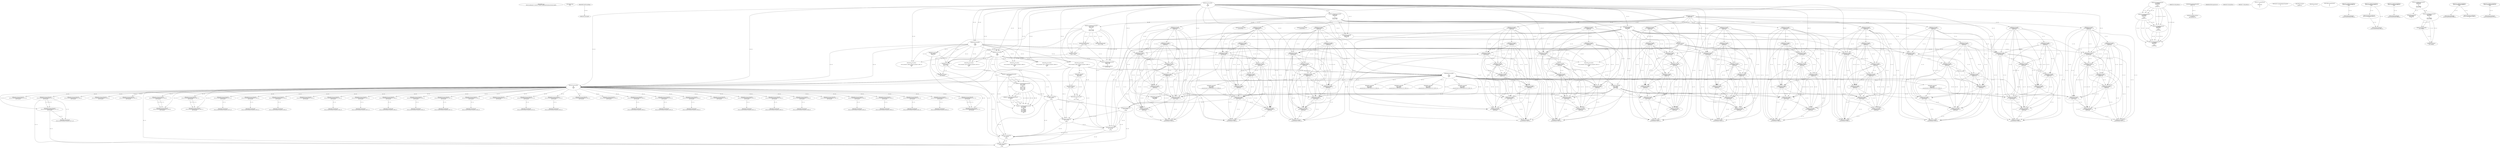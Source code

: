 // Global SCDG with merge call
digraph {
	0 [label="268454688.main
3382102cb88addc2721d5d7877859fe704cf889c9f3506c9fcc955d4224af95a"]
	1 [label="268454699.Sleep
1000"]
	2 [label="268450908.GetProcessHeap
"]
	3 [label="268465424.VirtualAlloc
0
128
12288
4"]
	4 [label="268465190.RegOpenKeyExW
2147483650
268501000
0
131097
2147417172"]
	5 [label="268465223.RegQueryValueExW
2147417376
268500984
0
0
3221762048
2147417188"]
	3 -> 5 [label="(0-->5)"]
	6 [label="268465254.GetLastError
"]
	7 [label="268465263.RegCloseKey
2147417376"]
	5 -> 7 [label="(1-->1)"]
	8 [label="268465489.wsprintfW
3221762048
268500964
0"]
	3 -> 8 [label="(0-->1)"]
	5 -> 8 [label="(5-->1)"]
	9 [label="268466183.VirtualAlloc
0
1024
12288
4"]
	3 -> 9 [label="(3-->3)"]
	3 -> 9 [label="(4-->4)"]
	10 [label="268466202.VirtualAlloc
0
3596
12288
4"]
	3 -> 10 [label="(3-->3)"]
	9 -> 10 [label="(3-->3)"]
	3 -> 10 [label="(4-->4)"]
	9 -> 10 [label="(4-->4)"]
	11 [label="268466212.GetWindowsDirectoryW
3221770240
256"]
	10 -> 11 [label="(0-->1)"]
	12 [label="268466270.GetVolumeInformationW
3221770240
3221770752
256
3221771776
3221771784
3221771780
3221771264
256"]
	10 -> 12 [label="(0-->1)"]
	11 -> 12 [label="(1-->1)"]
	11 -> 12 [label="(2-->3)"]
	11 -> 12 [label="(2-->8)"]
	13 [label="268465190.RegOpenKeyExW
2147483650
268501632
0
131097
2147417172"]
	4 -> 13 [label="(1-->1)"]
	4 -> 13 [label="(4-->4)"]
	4 -> 13 [label="(5-->5)"]
	14 [label="268465223.RegQueryValueExW
3221771788
268501592
0
0
3221771788
2147417188"]
	5 -> 14 [label="(6-->6)"]
	15 [label="268465239.RegCloseKey
3221771788"]
	14 -> 15 [label="(1-->1)"]
	14 -> 15 [label="(5-->1)"]
	16 [label="268466320.lstrlenW
3221771788"]
	14 -> 16 [label="(1-->1)"]
	14 -> 16 [label="(5-->1)"]
	15 -> 16 [label="(1-->1)"]
	17 [label="268466376.wsprintfW
3221766144
268501204
0"]
	9 -> 17 [label="(0-->1)"]
	18 [label="268466397.lstrcatW
3221766144
3221771788"]
	9 -> 18 [label="(0-->1)"]
	17 -> 18 [label="(1-->1)"]
	14 -> 18 [label="(1-->2)"]
	14 -> 18 [label="(5-->2)"]
	15 -> 18 [label="(1-->2)"]
	16 -> 18 [label="(1-->2)"]
	19 [label="268466409.GetModuleHandleW
268501752"]
	20 [label="268466416.GetProcAddress
270536744
RtlComputeCrc32"]
	19 -> 20 [label="(0-->1)"]
	21 [label="268466432.lstrlenW
3221766144"]
	9 -> 21 [label="(0-->1)"]
	17 -> 21 [label="(1-->1)"]
	18 -> 21 [label="(1-->1)"]
	22 [label="268466449.RtlComputeCrc32
"]
	23 [label="268466481.VirtualFree
3221770240
0
32768"]
	10 -> 23 [label="(0-->1)"]
	11 -> 23 [label="(1-->1)"]
	12 -> 23 [label="(1-->1)"]
	24 [label="268464882.lstrlenW
3221762048"]
	3 -> 24 [label="(0-->1)"]
	5 -> 24 [label="(5-->1)"]
	8 -> 24 [label="(1-->1)"]
	25 [label="268464893.lstrlenW
268497860"]
	26 [label="268453932.VirtualAlloc
0
retval_lstrlenW_32892_32_retval_lstrlenW_32885_32
12288
64"]
	3 -> 26 [label="(3-->3)"]
	9 -> 26 [label="(3-->3)"]
	10 -> 26 [label="(3-->3)"]
	27 [label="268453967.lstrcpyW
3221774336
268497976"]
	26 -> 27 [label="(0-->1)"]
	28 [label="268453974.lstrlenW
3221774336"]
	26 -> 28 [label="(0-->1)"]
	27 -> 28 [label="(1-->1)"]
	29 [label="268464425.lstrcatW
retval_lstrlenW_32984_32
268497860"]
	25 -> 29 [label="(1-->2)"]
	30 [label="268464433.lstrcatW
retval_lstrlenW_32984_32
268500944"]
	29 -> 30 [label="(1-->1)"]
	31 [label="268464439.lstrcatW
retval_lstrlenW_32984_32
3221762048"]
	29 -> 31 [label="(1-->1)"]
	30 -> 31 [label="(1-->1)"]
	3 -> 31 [label="(0-->2)"]
	5 -> 31 [label="(5-->2)"]
	8 -> 31 [label="(1-->2)"]
	24 -> 31 [label="(1-->2)"]
	32 [label="268464447.lstrcatW
retval_lstrlenW_32984_32
268500948"]
	29 -> 32 [label="(1-->1)"]
	30 -> 32 [label="(1-->1)"]
	31 -> 32 [label="(1-->1)"]
	33 [label="268464636.VirtualAlloc
0
66
12288
64"]
	3 -> 33 [label="(3-->3)"]
	9 -> 33 [label="(3-->3)"]
	10 -> 33 [label="(3-->3)"]
	26 -> 33 [label="(3-->3)"]
	26 -> 33 [label="(4-->4)"]
	34 [label="268464662.wsprintfW
3221778432
268500952
unconstrained_ret_RtlComputeCrc32_32856_32"]
	33 -> 34 [label="(0-->1)"]
	35 [label="268464692.lstrcatW
retval_lstrlenW_32984_32
268497764"]
	29 -> 35 [label="(1-->1)"]
	30 -> 35 [label="(1-->1)"]
	31 -> 35 [label="(1-->1)"]
	32 -> 35 [label="(1-->1)"]
	36 [label="268464700.lstrcatW
retval_lstrlenW_32984_32
268500944"]
	29 -> 36 [label="(1-->1)"]
	30 -> 36 [label="(1-->1)"]
	31 -> 36 [label="(1-->1)"]
	32 -> 36 [label="(1-->1)"]
	35 -> 36 [label="(1-->1)"]
	30 -> 36 [label="(2-->2)"]
	37 [label="268464706.lstrcatW
retval_lstrlenW_32984_32
3221778432"]
	29 -> 37 [label="(1-->1)"]
	30 -> 37 [label="(1-->1)"]
	31 -> 37 [label="(1-->1)"]
	32 -> 37 [label="(1-->1)"]
	35 -> 37 [label="(1-->1)"]
	36 -> 37 [label="(1-->1)"]
	33 -> 37 [label="(0-->2)"]
	34 -> 37 [label="(1-->2)"]
	38 [label="268464714.lstrcatW
retval_lstrlenW_32984_32
268500948"]
	29 -> 38 [label="(1-->1)"]
	30 -> 38 [label="(1-->1)"]
	31 -> 38 [label="(1-->1)"]
	32 -> 38 [label="(1-->1)"]
	35 -> 38 [label="(1-->1)"]
	36 -> 38 [label="(1-->1)"]
	37 -> 38 [label="(1-->1)"]
	32 -> 38 [label="(2-->2)"]
	39 [label="268464726.VirtualFree
3221778432
0
32768"]
	33 -> 39 [label="(0-->1)"]
	34 -> 39 [label="(1-->1)"]
	37 -> 39 [label="(2-->1)"]
	23 -> 39 [label="(3-->3)"]
	40 [label="268464767.lstrlenW
retval_lstrlenW_32984_32"]
	29 -> 40 [label="(1-->1)"]
	30 -> 40 [label="(1-->1)"]
	31 -> 40 [label="(1-->1)"]
	32 -> 40 [label="(1-->1)"]
	35 -> 40 [label="(1-->1)"]
	36 -> 40 [label="(1-->1)"]
	37 -> 40 [label="(1-->1)"]
	38 -> 40 [label="(1-->1)"]
	41 [label="268453998.CreateMutexW
0
0
3221774336"]
	26 -> 41 [label="(0-->3)"]
	27 -> 41 [label="(1-->3)"]
	28 -> 41 [label="(1-->3)"]
	42 [label="268454010.GetLastError
"]
	43 [label="268454017.GetLastError
"]
	44 [label="268454043.VirtualFree
3221774336
0
32768"]
	26 -> 44 [label="(0-->1)"]
	27 -> 44 [label="(1-->1)"]
	28 -> 44 [label="(1-->1)"]
	41 -> 44 [label="(3-->1)"]
	23 -> 44 [label="(3-->3)"]
	39 -> 44 [label="(3-->3)"]
	45 [label="268467629.VirtualFree
3221762048
0
32768"]
	3 -> 45 [label="(0-->1)"]
	5 -> 45 [label="(5-->1)"]
	8 -> 45 [label="(1-->1)"]
	24 -> 45 [label="(1-->1)"]
	31 -> 45 [label="(2-->1)"]
	23 -> 45 [label="(3-->3)"]
	39 -> 45 [label="(3-->3)"]
	44 -> 45 [label="(3-->3)"]
	46 [label="268467737.VirtualFree
3221766144
0
32768"]
	9 -> 46 [label="(0-->1)"]
	17 -> 46 [label="(1-->1)"]
	18 -> 46 [label="(1-->1)"]
	21 -> 46 [label="(1-->1)"]
	23 -> 46 [label="(3-->3)"]
	39 -> 46 [label="(3-->3)"]
	44 -> 46 [label="(3-->3)"]
	45 -> 46 [label="(3-->3)"]
	47 [label="268454737.CreateThread
0
0
268447024
0
0
0"]
	48 [label="268454450.CreateToolhelp32Snapshot
2
0"]
	49 [label="268454476.VirtualAlloc
0
556
12288
4"]
	3 -> 49 [label="(3-->3)"]
	9 -> 49 [label="(3-->3)"]
	10 -> 49 [label="(3-->3)"]
	26 -> 49 [label="(3-->3)"]
	33 -> 49 [label="(3-->3)"]
	3 -> 49 [label="(4-->4)"]
	9 -> 49 [label="(4-->4)"]
	10 -> 49 [label="(4-->4)"]
	50 [label="268454501.Process32FirstW
retval_CreateToolhelp32Snapshot_34175_32
3221782528"]
	49 -> 50 [label="(0-->2)"]
	51 [label="268454533.lstrcmpiW
"]
	2 -> 51 [label="(0-->0)"]
	52 [label="268454602.Process32NextW
retval_CreateToolhelp32Snapshot_34175_32
3221782528"]
	50 -> 52 [label="(1-->1)"]
	49 -> 52 [label="(0-->2)"]
	50 -> 52 [label="(2-->2)"]
	53 [label="268465223.RegQueryValueExW
3221771788
268501728
0
0
retval_lstrlenW_32789_32
2147417188"]
	14 -> 53 [label="(1-->1)"]
	14 -> 53 [label="(5-->1)"]
	15 -> 53 [label="(1-->1)"]
	16 -> 53 [label="(1-->1)"]
	14 -> 53 [label="(6-->6)"]
	54 [label="268453932.VirtualAlloc
0
retval_lstrlenW_32886_32_retval_lstrlenW_32891_32
12288
64"]
	3 -> 54 [label="(3-->3)"]
	9 -> 54 [label="(3-->3)"]
	10 -> 54 [label="(3-->3)"]
	55 [label="268453967.lstrcpyW
0
268497976"]
	56 [label="268453974.lstrlenW
0"]
	57 [label="268464425.lstrcatW
retval_lstrlenW_32955_32
268497860"]
	25 -> 57 [label="(1-->2)"]
	58 [label="268464433.lstrcatW
retval_lstrlenW_32955_32
268500944"]
	57 -> 58 [label="(1-->1)"]
	59 [label="268464439.lstrcatW
retval_lstrlenW_32955_32
3221762048"]
	57 -> 59 [label="(1-->1)"]
	58 -> 59 [label="(1-->1)"]
	3 -> 59 [label="(0-->2)"]
	8 -> 59 [label="(1-->2)"]
	24 -> 59 [label="(1-->2)"]
	60 [label="268464447.lstrcatW
retval_lstrlenW_32955_32
268500948"]
	57 -> 60 [label="(1-->1)"]
	58 -> 60 [label="(1-->1)"]
	59 -> 60 [label="(1-->1)"]
	61 [label="268464662.wsprintfW
3221778432
268500952
unconstrained_ret_RtlComputeCrc32_32847_32"]
	33 -> 61 [label="(0-->1)"]
	62 [label="268464692.lstrcatW
retval_lstrlenW_32955_32
268497764"]
	57 -> 62 [label="(1-->1)"]
	58 -> 62 [label="(1-->1)"]
	59 -> 62 [label="(1-->1)"]
	60 -> 62 [label="(1-->1)"]
	63 [label="268464700.lstrcatW
retval_lstrlenW_32955_32
268500944"]
	57 -> 63 [label="(1-->1)"]
	58 -> 63 [label="(1-->1)"]
	59 -> 63 [label="(1-->1)"]
	60 -> 63 [label="(1-->1)"]
	62 -> 63 [label="(1-->1)"]
	58 -> 63 [label="(2-->2)"]
	64 [label="268464706.lstrcatW
retval_lstrlenW_32955_32
3221778432"]
	57 -> 64 [label="(1-->1)"]
	58 -> 64 [label="(1-->1)"]
	59 -> 64 [label="(1-->1)"]
	60 -> 64 [label="(1-->1)"]
	62 -> 64 [label="(1-->1)"]
	63 -> 64 [label="(1-->1)"]
	33 -> 64 [label="(0-->2)"]
	61 -> 64 [label="(1-->2)"]
	65 [label="268464714.lstrcatW
retval_lstrlenW_32955_32
268500948"]
	57 -> 65 [label="(1-->1)"]
	58 -> 65 [label="(1-->1)"]
	59 -> 65 [label="(1-->1)"]
	60 -> 65 [label="(1-->1)"]
	62 -> 65 [label="(1-->1)"]
	63 -> 65 [label="(1-->1)"]
	64 -> 65 [label="(1-->1)"]
	60 -> 65 [label="(2-->2)"]
	66 [label="268464767.lstrlenW
retval_lstrlenW_32955_32"]
	57 -> 66 [label="(1-->1)"]
	58 -> 66 [label="(1-->1)"]
	59 -> 66 [label="(1-->1)"]
	60 -> 66 [label="(1-->1)"]
	62 -> 66 [label="(1-->1)"]
	63 -> 66 [label="(1-->1)"]
	64 -> 66 [label="(1-->1)"]
	65 -> 66 [label="(1-->1)"]
	67 [label="268453998.CreateMutexW
0
0
0"]
	68 [label="268454761.WaitForSingleObject
retval_CreateThread_33834_32
5000"]
	69 [label="268454790.CloseHandle
retval_CreateThread_33834_32"]
	68 -> 69 [label="(1-->1)"]
	70 [label="268454501.Process32FirstW
retval_CreateToolhelp32Snapshot_34169_32
3221782528"]
	49 -> 70 [label="(0-->2)"]
	71 [label="268454602.Process32NextW
retval_CreateToolhelp32Snapshot_34169_32
3221782528"]
	70 -> 71 [label="(1-->1)"]
	49 -> 71 [label="(0-->2)"]
	70 -> 71 [label="(2-->2)"]
	72 [label="268453932.VirtualAlloc
0
retval_lstrlenW_32816_32_retval_lstrlenW_32824_32
12288
64"]
	3 -> 72 [label="(3-->3)"]
	9 -> 72 [label="(3-->3)"]
	10 -> 72 [label="(3-->3)"]
	73 [label="268464425.lstrcatW
retval_lstrlenW_32850_32
268497860"]
	25 -> 73 [label="(1-->2)"]
	74 [label="268464433.lstrcatW
retval_lstrlenW_32850_32
268500944"]
	73 -> 74 [label="(1-->1)"]
	75 [label="268464439.lstrcatW
retval_lstrlenW_32850_32
3221762048"]
	73 -> 75 [label="(1-->1)"]
	74 -> 75 [label="(1-->1)"]
	3 -> 75 [label="(0-->2)"]
	8 -> 75 [label="(1-->2)"]
	24 -> 75 [label="(1-->2)"]
	76 [label="268464447.lstrcatW
retval_lstrlenW_32850_32
268500948"]
	73 -> 76 [label="(1-->1)"]
	74 -> 76 [label="(1-->1)"]
	75 -> 76 [label="(1-->1)"]
	77 [label="268464679.wsprintfW
3221778432
268500964
3221774336"]
	33 -> 77 [label="(0-->1)"]
	8 -> 77 [label="(2-->2)"]
	72 -> 77 [label="(0-->3)"]
	78 [label="268464692.lstrcatW
retval_lstrlenW_32850_32
268497764"]
	73 -> 78 [label="(1-->1)"]
	74 -> 78 [label="(1-->1)"]
	75 -> 78 [label="(1-->1)"]
	76 -> 78 [label="(1-->1)"]
	79 [label="268464700.lstrcatW
retval_lstrlenW_32850_32
268500944"]
	73 -> 79 [label="(1-->1)"]
	74 -> 79 [label="(1-->1)"]
	75 -> 79 [label="(1-->1)"]
	76 -> 79 [label="(1-->1)"]
	78 -> 79 [label="(1-->1)"]
	74 -> 79 [label="(2-->2)"]
	80 [label="268464706.lstrcatW
retval_lstrlenW_32850_32
3221778432"]
	73 -> 80 [label="(1-->1)"]
	74 -> 80 [label="(1-->1)"]
	75 -> 80 [label="(1-->1)"]
	76 -> 80 [label="(1-->1)"]
	78 -> 80 [label="(1-->1)"]
	79 -> 80 [label="(1-->1)"]
	33 -> 80 [label="(0-->2)"]
	77 -> 80 [label="(1-->2)"]
	81 [label="268464714.lstrcatW
retval_lstrlenW_32850_32
268500948"]
	73 -> 81 [label="(1-->1)"]
	74 -> 81 [label="(1-->1)"]
	75 -> 81 [label="(1-->1)"]
	76 -> 81 [label="(1-->1)"]
	78 -> 81 [label="(1-->1)"]
	79 -> 81 [label="(1-->1)"]
	80 -> 81 [label="(1-->1)"]
	76 -> 81 [label="(2-->2)"]
	82 [label="268464767.lstrlenW
retval_lstrlenW_32850_32"]
	73 -> 82 [label="(1-->1)"]
	74 -> 82 [label="(1-->1)"]
	75 -> 82 [label="(1-->1)"]
	76 -> 82 [label="(1-->1)"]
	78 -> 82 [label="(1-->1)"]
	79 -> 82 [label="(1-->1)"]
	80 -> 82 [label="(1-->1)"]
	81 -> 82 [label="(1-->1)"]
	83 [label="268454761.WaitForSingleObject
retval_CreateThread_33361_32
5000"]
	84 [label="268454780.TerminateThread
retval_CreateThread_33361_32
0"]
	83 -> 84 [label="(1-->1)"]
	85 [label="268454790.CloseHandle
retval_CreateThread_33361_32"]
	83 -> 85 [label="(1-->1)"]
	84 -> 85 [label="(1-->1)"]
	86 [label="268454602.Process32NextW
retval_CreateToolhelp32Snapshot_33500_32
3221782528"]
	49 -> 86 [label="(0-->2)"]
	87 [label="268464425.lstrcatW
retval_lstrlenW_32976_32
268497860"]
	25 -> 87 [label="(1-->2)"]
	88 [label="268464433.lstrcatW
retval_lstrlenW_32976_32
268500944"]
	87 -> 88 [label="(1-->1)"]
	89 [label="268464439.lstrcatW
retval_lstrlenW_32976_32
3221762048"]
	87 -> 89 [label="(1-->1)"]
	88 -> 89 [label="(1-->1)"]
	3 -> 89 [label="(0-->2)"]
	5 -> 89 [label="(5-->2)"]
	8 -> 89 [label="(1-->2)"]
	24 -> 89 [label="(1-->2)"]
	90 [label="268464447.lstrcatW
retval_lstrlenW_32976_32
268500948"]
	87 -> 90 [label="(1-->1)"]
	88 -> 90 [label="(1-->1)"]
	89 -> 90 [label="(1-->1)"]
	91 [label="268464692.lstrcatW
retval_lstrlenW_32976_32
268497764"]
	87 -> 91 [label="(1-->1)"]
	88 -> 91 [label="(1-->1)"]
	89 -> 91 [label="(1-->1)"]
	90 -> 91 [label="(1-->1)"]
	92 [label="268464700.lstrcatW
retval_lstrlenW_32976_32
268500944"]
	87 -> 92 [label="(1-->1)"]
	88 -> 92 [label="(1-->1)"]
	89 -> 92 [label="(1-->1)"]
	90 -> 92 [label="(1-->1)"]
	91 -> 92 [label="(1-->1)"]
	88 -> 92 [label="(2-->2)"]
	93 [label="268464706.lstrcatW
retval_lstrlenW_32976_32
3221778432"]
	87 -> 93 [label="(1-->1)"]
	88 -> 93 [label="(1-->1)"]
	89 -> 93 [label="(1-->1)"]
	90 -> 93 [label="(1-->1)"]
	91 -> 93 [label="(1-->1)"]
	92 -> 93 [label="(1-->1)"]
	33 -> 93 [label="(0-->2)"]
	77 -> 93 [label="(1-->2)"]
	94 [label="268464714.lstrcatW
retval_lstrlenW_32976_32
268500948"]
	87 -> 94 [label="(1-->1)"]
	88 -> 94 [label="(1-->1)"]
	89 -> 94 [label="(1-->1)"]
	90 -> 94 [label="(1-->1)"]
	91 -> 94 [label="(1-->1)"]
	92 -> 94 [label="(1-->1)"]
	93 -> 94 [label="(1-->1)"]
	90 -> 94 [label="(2-->2)"]
	95 [label="268464767.lstrlenW
retval_lstrlenW_32976_32"]
	87 -> 95 [label="(1-->1)"]
	88 -> 95 [label="(1-->1)"]
	89 -> 95 [label="(1-->1)"]
	90 -> 95 [label="(1-->1)"]
	91 -> 95 [label="(1-->1)"]
	92 -> 95 [label="(1-->1)"]
	93 -> 95 [label="(1-->1)"]
	94 -> 95 [label="(1-->1)"]
	96 [label="268454501.Process32FirstW
retval_CreateToolhelp32Snapshot_34067_32
3221782528"]
	49 -> 96 [label="(0-->2)"]
	97 [label="268454602.Process32NextW
retval_CreateToolhelp32Snapshot_34067_32
3221782528"]
	96 -> 97 [label="(1-->1)"]
	49 -> 97 [label="(0-->2)"]
	96 -> 97 [label="(2-->2)"]
	98 [label="268464425.lstrcatW
retval_lstrlenW_32967_32
268497860"]
	25 -> 98 [label="(1-->2)"]
	99 [label="268464433.lstrcatW
retval_lstrlenW_32967_32
268500944"]
	98 -> 99 [label="(1-->1)"]
	100 [label="268464439.lstrcatW
retval_lstrlenW_32967_32
3221762048"]
	98 -> 100 [label="(1-->1)"]
	99 -> 100 [label="(1-->1)"]
	3 -> 100 [label="(0-->2)"]
	8 -> 100 [label="(1-->2)"]
	24 -> 100 [label="(1-->2)"]
	101 [label="268464447.lstrcatW
retval_lstrlenW_32967_32
268500948"]
	98 -> 101 [label="(1-->1)"]
	99 -> 101 [label="(1-->1)"]
	100 -> 101 [label="(1-->1)"]
	102 [label="268464692.lstrcatW
retval_lstrlenW_32967_32
268497764"]
	98 -> 102 [label="(1-->1)"]
	99 -> 102 [label="(1-->1)"]
	100 -> 102 [label="(1-->1)"]
	101 -> 102 [label="(1-->1)"]
	103 [label="268464700.lstrcatW
retval_lstrlenW_32967_32
268500944"]
	98 -> 103 [label="(1-->1)"]
	99 -> 103 [label="(1-->1)"]
	100 -> 103 [label="(1-->1)"]
	101 -> 103 [label="(1-->1)"]
	102 -> 103 [label="(1-->1)"]
	99 -> 103 [label="(2-->2)"]
	104 [label="268464706.lstrcatW
retval_lstrlenW_32967_32
3221778432"]
	98 -> 104 [label="(1-->1)"]
	99 -> 104 [label="(1-->1)"]
	100 -> 104 [label="(1-->1)"]
	101 -> 104 [label="(1-->1)"]
	102 -> 104 [label="(1-->1)"]
	103 -> 104 [label="(1-->1)"]
	33 -> 104 [label="(0-->2)"]
	77 -> 104 [label="(1-->2)"]
	105 [label="268464714.lstrcatW
retval_lstrlenW_32967_32
268500948"]
	98 -> 105 [label="(1-->1)"]
	99 -> 105 [label="(1-->1)"]
	100 -> 105 [label="(1-->1)"]
	101 -> 105 [label="(1-->1)"]
	102 -> 105 [label="(1-->1)"]
	103 -> 105 [label="(1-->1)"]
	104 -> 105 [label="(1-->1)"]
	101 -> 105 [label="(2-->2)"]
	106 [label="268464767.lstrlenW
retval_lstrlenW_32967_32"]
	98 -> 106 [label="(1-->1)"]
	99 -> 106 [label="(1-->1)"]
	100 -> 106 [label="(1-->1)"]
	101 -> 106 [label="(1-->1)"]
	102 -> 106 [label="(1-->1)"]
	103 -> 106 [label="(1-->1)"]
	104 -> 106 [label="(1-->1)"]
	105 -> 106 [label="(1-->1)"]
	107 [label="268454761.WaitForSingleObject
retval_CreateThread_33836_32
5000"]
	108 [label="268454790.CloseHandle
retval_CreateThread_33836_32"]
	107 -> 108 [label="(1-->1)"]
	109 [label="268454501.Process32FirstW
retval_CreateToolhelp32Snapshot_34172_32
3221782528"]
	49 -> 109 [label="(0-->2)"]
	110 [label="268454602.Process32NextW
retval_CreateToolhelp32Snapshot_34172_32
3221782528"]
	109 -> 110 [label="(1-->1)"]
	49 -> 110 [label="(0-->2)"]
	109 -> 110 [label="(2-->2)"]
	111 [label="268454627.VirtualFree
3221782528
0
32768"]
	49 -> 111 [label="(0-->1)"]
	109 -> 111 [label="(2-->1)"]
	110 -> 111 [label="(2-->1)"]
	23 -> 111 [label="(3-->3)"]
	39 -> 111 [label="(3-->3)"]
	44 -> 111 [label="(3-->3)"]
	45 -> 111 [label="(3-->3)"]
	46 -> 111 [label="(3-->3)"]
	112 [label="268454634.CloseHandle
retval_CreateToolhelp32Snapshot_34172_32"]
	109 -> 112 [label="(1-->1)"]
	110 -> 112 [label="(1-->1)"]
	113 [label="268465190.RegOpenKeyExW
2147483650
268501000
0
131097
2147417052"]
	4 -> 113 [label="(1-->1)"]
	13 -> 113 [label="(1-->1)"]
	4 -> 113 [label="(2-->2)"]
	4 -> 113 [label="(4-->4)"]
	13 -> 113 [label="(4-->4)"]
	114 [label="268465489.wsprintfW
3221786624
268500964
0"]
	8 -> 114 [label="(2-->2)"]
	77 -> 114 [label="(2-->2)"]
	115 [label="268465239.RegCloseKey
2147417376"]
	5 -> 115 [label="(1-->1)"]
	116 [label="268465489.wsprintfW
3221762048
268501104
0"]
	3 -> 116 [label="(0-->1)"]
	5 -> 116 [label="(5-->1)"]
	117 [label="268464425.lstrcatW
retval_lstrlenW_32846_32
268497860"]
	25 -> 117 [label="(1-->2)"]
	118 [label="268464433.lstrcatW
retval_lstrlenW_32846_32
268500944"]
	117 -> 118 [label="(1-->1)"]
	119 [label="268464439.lstrcatW
retval_lstrlenW_32846_32
3221762048"]
	117 -> 119 [label="(1-->1)"]
	118 -> 119 [label="(1-->1)"]
	3 -> 119 [label="(0-->2)"]
	8 -> 119 [label="(1-->2)"]
	24 -> 119 [label="(1-->2)"]
	120 [label="268464447.lstrcatW
retval_lstrlenW_32846_32
268500948"]
	117 -> 120 [label="(1-->1)"]
	118 -> 120 [label="(1-->1)"]
	119 -> 120 [label="(1-->1)"]
	121 [label="268464692.lstrcatW
retval_lstrlenW_32846_32
268497764"]
	117 -> 121 [label="(1-->1)"]
	118 -> 121 [label="(1-->1)"]
	119 -> 121 [label="(1-->1)"]
	120 -> 121 [label="(1-->1)"]
	122 [label="268464700.lstrcatW
retval_lstrlenW_32846_32
268500944"]
	117 -> 122 [label="(1-->1)"]
	118 -> 122 [label="(1-->1)"]
	119 -> 122 [label="(1-->1)"]
	120 -> 122 [label="(1-->1)"]
	121 -> 122 [label="(1-->1)"]
	118 -> 122 [label="(2-->2)"]
	123 [label="268464706.lstrcatW
retval_lstrlenW_32846_32
3221778432"]
	117 -> 123 [label="(1-->1)"]
	118 -> 123 [label="(1-->1)"]
	119 -> 123 [label="(1-->1)"]
	120 -> 123 [label="(1-->1)"]
	121 -> 123 [label="(1-->1)"]
	122 -> 123 [label="(1-->1)"]
	33 -> 123 [label="(0-->2)"]
	77 -> 123 [label="(1-->2)"]
	124 [label="268464714.lstrcatW
retval_lstrlenW_32846_32
268500948"]
	117 -> 124 [label="(1-->1)"]
	118 -> 124 [label="(1-->1)"]
	119 -> 124 [label="(1-->1)"]
	120 -> 124 [label="(1-->1)"]
	121 -> 124 [label="(1-->1)"]
	122 -> 124 [label="(1-->1)"]
	123 -> 124 [label="(1-->1)"]
	120 -> 124 [label="(2-->2)"]
	125 [label="268464767.lstrlenW
retval_lstrlenW_32846_32"]
	117 -> 125 [label="(1-->1)"]
	118 -> 125 [label="(1-->1)"]
	119 -> 125 [label="(1-->1)"]
	120 -> 125 [label="(1-->1)"]
	121 -> 125 [label="(1-->1)"]
	122 -> 125 [label="(1-->1)"]
	123 -> 125 [label="(1-->1)"]
	124 -> 125 [label="(1-->1)"]
	126 [label="268454602.Process32NextW
retval_CreateToolhelp32Snapshot_32975_32
3221782528"]
	49 -> 126 [label="(0-->2)"]
	127 [label="268454634.CloseHandle
retval_CreateToolhelp32Snapshot_32975_32"]
	126 -> 127 [label="(1-->1)"]
	128 [label="268465223.RegQueryValueExW
2147417376
268500984
0
0
3221786624
2147417068"]
	129 [label="268465489.wsprintfW
3221786624
268501104
0"]
	128 -> 129 [label="(5-->1)"]
	130 [label="268466212.GetWindowsDirectoryW
3221794816
256"]
	11 -> 130 [label="(2-->2)"]
	12 -> 130 [label="(3-->2)"]
	12 -> 130 [label="(8-->2)"]
	131 [label="268466270.GetVolumeInformationW
3221794816
3221795328
256
3221796352
3221796360
3221796356
3221795840
256"]
	130 -> 131 [label="(1-->1)"]
	11 -> 131 [label="(2-->3)"]
	12 -> 131 [label="(3-->3)"]
	12 -> 131 [label="(8-->3)"]
	130 -> 131 [label="(2-->3)"]
	11 -> 131 [label="(2-->8)"]
	12 -> 131 [label="(3-->8)"]
	12 -> 131 [label="(8-->8)"]
	130 -> 131 [label="(2-->8)"]
	132 [label="268465190.RegOpenKeyExW
2147483650
268501632
0
131097
2147417052"]
	4 -> 132 [label="(1-->1)"]
	13 -> 132 [label="(1-->1)"]
	113 -> 132 [label="(1-->1)"]
	13 -> 132 [label="(2-->2)"]
	4 -> 132 [label="(4-->4)"]
	13 -> 132 [label="(4-->4)"]
	113 -> 132 [label="(4-->4)"]
	113 -> 132 [label="(5-->5)"]
	133 [label="268465223.RegQueryValueExW
3221796364
268501592
0
0
3221796364
2147417068"]
	128 -> 133 [label="(6-->6)"]
	134 [label="268465239.RegCloseKey
3221796364"]
	133 -> 134 [label="(1-->1)"]
	133 -> 134 [label="(5-->1)"]
	135 [label="268466320.lstrlenW
3221796364"]
	133 -> 135 [label="(1-->1)"]
	133 -> 135 [label="(5-->1)"]
	134 -> 135 [label="(1-->1)"]
	136 [label="268454501.Process32FirstW
retval_CreateToolhelp32Snapshot_32975_32
3221782528"]
	49 -> 136 [label="(0-->2)"]
	137 [label="268454761.WaitForSingleObject
retval_CreateThread_32968_32
5000"]
	138 [label="268454790.CloseHandle
retval_CreateThread_32968_32"]
	137 -> 138 [label="(1-->1)"]
	139 [label="268454602.Process32NextW
retval_CreateToolhelp32Snapshot_33003_32
3221782528"]
	49 -> 139 [label="(0-->2)"]
	140 [label="268454634.CloseHandle
retval_CreateToolhelp32Snapshot_33003_32"]
	139 -> 140 [label="(1-->1)"]
	141 [label="268454780.TerminateThread
retval_CreateThread_32968_32
0"]
	137 -> 141 [label="(1-->1)"]
	142 [label="268454602.Process32NextW
retval_CreateToolhelp32Snapshot_33009_32
3221782528"]
	49 -> 142 [label="(0-->2)"]
	143 [label="268454634.CloseHandle
retval_CreateToolhelp32Snapshot_33009_32"]
	142 -> 143 [label="(1-->1)"]
	144 [label="268454501.Process32FirstW
retval_CreateToolhelp32Snapshot_33003_32
3221782528"]
	49 -> 144 [label="(0-->2)"]
	145 [label="268454501.Process32FirstW
retval_CreateToolhelp32Snapshot_33009_32
3221782528"]
	49 -> 145 [label="(0-->2)"]
	146 [label="268465263.RegCloseKey
3221771788"]
	14 -> 146 [label="(1-->1)"]
	14 -> 146 [label="(5-->1)"]
	147 [label="268453932.VirtualAlloc
0
retval_lstrlenW_32874_32_retval_lstrlenW_32878_32
12288
64"]
	3 -> 147 [label="(3-->3)"]
	9 -> 147 [label="(3-->3)"]
	10 -> 147 [label="(3-->3)"]
	148 [label="268464425.lstrcatW
retval_lstrlenW_32933_32
268497860"]
	25 -> 148 [label="(1-->2)"]
	149 [label="268464433.lstrcatW
retval_lstrlenW_32933_32
268500944"]
	148 -> 149 [label="(1-->1)"]
	150 [label="268464439.lstrcatW
retval_lstrlenW_32933_32
3221762048"]
	148 -> 150 [label="(1-->1)"]
	149 -> 150 [label="(1-->1)"]
	3 -> 150 [label="(0-->2)"]
	5 -> 150 [label="(5-->2)"]
	24 -> 150 [label="(1-->2)"]
	116 -> 150 [label="(1-->2)"]
	151 [label="268464447.lstrcatW
retval_lstrlenW_32933_32
268500948"]
	148 -> 151 [label="(1-->1)"]
	149 -> 151 [label="(1-->1)"]
	150 -> 151 [label="(1-->1)"]
	152 [label="268464692.lstrcatW
retval_lstrlenW_32933_32
268497764"]
	148 -> 152 [label="(1-->1)"]
	149 -> 152 [label="(1-->1)"]
	150 -> 152 [label="(1-->1)"]
	151 -> 152 [label="(1-->1)"]
	153 [label="268464700.lstrcatW
retval_lstrlenW_32933_32
268500944"]
	148 -> 153 [label="(1-->1)"]
	149 -> 153 [label="(1-->1)"]
	150 -> 153 [label="(1-->1)"]
	151 -> 153 [label="(1-->1)"]
	152 -> 153 [label="(1-->1)"]
	149 -> 153 [label="(2-->2)"]
	154 [label="268464706.lstrcatW
retval_lstrlenW_32933_32
3221778432"]
	148 -> 154 [label="(1-->1)"]
	149 -> 154 [label="(1-->1)"]
	150 -> 154 [label="(1-->1)"]
	151 -> 154 [label="(1-->1)"]
	152 -> 154 [label="(1-->1)"]
	153 -> 154 [label="(1-->1)"]
	33 -> 154 [label="(0-->2)"]
	77 -> 154 [label="(1-->2)"]
	155 [label="268464714.lstrcatW
retval_lstrlenW_32933_32
268500948"]
	148 -> 155 [label="(1-->1)"]
	149 -> 155 [label="(1-->1)"]
	150 -> 155 [label="(1-->1)"]
	151 -> 155 [label="(1-->1)"]
	152 -> 155 [label="(1-->1)"]
	153 -> 155 [label="(1-->1)"]
	154 -> 155 [label="(1-->1)"]
	151 -> 155 [label="(2-->2)"]
	156 [label="268464767.lstrlenW
retval_lstrlenW_32933_32"]
	148 -> 156 [label="(1-->1)"]
	149 -> 156 [label="(1-->1)"]
	150 -> 156 [label="(1-->1)"]
	151 -> 156 [label="(1-->1)"]
	152 -> 156 [label="(1-->1)"]
	153 -> 156 [label="(1-->1)"]
	154 -> 156 [label="(1-->1)"]
	155 -> 156 [label="(1-->1)"]
	157 [label="268454602.Process32NextW
retval_CreateToolhelp32Snapshot_33842_32
3221782528"]
	49 -> 157 [label="(0-->2)"]
	158 [label="268454634.CloseHandle
retval_CreateToolhelp32Snapshot_33842_32"]
	157 -> 158 [label="(1-->1)"]
	159 [label="268464662.wsprintfW
3221778432
268500952
unconstrained_ret_RtlComputeCrc32_32843_32"]
	33 -> 159 [label="(0-->1)"]
	160 [label="268454602.Process32NextW
retval_CreateToolhelp32Snapshot_33857_32
3221782528"]
	49 -> 160 [label="(0-->2)"]
	161 [label="268454634.CloseHandle
retval_CreateToolhelp32Snapshot_33857_32"]
	160 -> 161 [label="(1-->1)"]
	162 [label="268464425.lstrcatW
retval_lstrlenW_32947_32
268497860"]
	25 -> 162 [label="(1-->2)"]
	163 [label="268464433.lstrcatW
retval_lstrlenW_32947_32
268500944"]
	162 -> 163 [label="(1-->1)"]
	164 [label="268464439.lstrcatW
retval_lstrlenW_32947_32
3221762048"]
	162 -> 164 [label="(1-->1)"]
	163 -> 164 [label="(1-->1)"]
	3 -> 164 [label="(0-->2)"]
	5 -> 164 [label="(5-->2)"]
	24 -> 164 [label="(1-->2)"]
	116 -> 164 [label="(1-->2)"]
	165 [label="268464447.lstrcatW
retval_lstrlenW_32947_32
268500948"]
	162 -> 165 [label="(1-->1)"]
	163 -> 165 [label="(1-->1)"]
	164 -> 165 [label="(1-->1)"]
	166 [label="268464692.lstrcatW
retval_lstrlenW_32947_32
268497764"]
	162 -> 166 [label="(1-->1)"]
	163 -> 166 [label="(1-->1)"]
	164 -> 166 [label="(1-->1)"]
	165 -> 166 [label="(1-->1)"]
	167 [label="268464700.lstrcatW
retval_lstrlenW_32947_32
268500944"]
	162 -> 167 [label="(1-->1)"]
	163 -> 167 [label="(1-->1)"]
	164 -> 167 [label="(1-->1)"]
	165 -> 167 [label="(1-->1)"]
	166 -> 167 [label="(1-->1)"]
	163 -> 167 [label="(2-->2)"]
	168 [label="268464706.lstrcatW
retval_lstrlenW_32947_32
3221778432"]
	162 -> 168 [label="(1-->1)"]
	163 -> 168 [label="(1-->1)"]
	164 -> 168 [label="(1-->1)"]
	165 -> 168 [label="(1-->1)"]
	166 -> 168 [label="(1-->1)"]
	167 -> 168 [label="(1-->1)"]
	33 -> 168 [label="(0-->2)"]
	77 -> 168 [label="(1-->2)"]
	169 [label="268464714.lstrcatW
retval_lstrlenW_32947_32
268500948"]
	162 -> 169 [label="(1-->1)"]
	163 -> 169 [label="(1-->1)"]
	164 -> 169 [label="(1-->1)"]
	165 -> 169 [label="(1-->1)"]
	166 -> 169 [label="(1-->1)"]
	167 -> 169 [label="(1-->1)"]
	168 -> 169 [label="(1-->1)"]
	165 -> 169 [label="(2-->2)"]
	170 [label="268464767.lstrlenW
retval_lstrlenW_32947_32"]
	162 -> 170 [label="(1-->1)"]
	163 -> 170 [label="(1-->1)"]
	164 -> 170 [label="(1-->1)"]
	165 -> 170 [label="(1-->1)"]
	166 -> 170 [label="(1-->1)"]
	167 -> 170 [label="(1-->1)"]
	168 -> 170 [label="(1-->1)"]
	169 -> 170 [label="(1-->1)"]
	171 [label="268454602.Process32NextW
retval_CreateToolhelp32Snapshot_33894_32
3221782528"]
	49 -> 171 [label="(0-->2)"]
	172 [label="268454634.CloseHandle
retval_CreateToolhelp32Snapshot_33894_32"]
	171 -> 172 [label="(1-->1)"]
	173 [label="268454501.Process32FirstW
retval_CreateToolhelp32Snapshot_33842_32
3221782528"]
	49 -> 173 [label="(0-->2)"]
	174 [label="268453932.VirtualAlloc
0
retval_lstrlenW_32883_32_retval_lstrlenW_32889_32
12288
64"]
	3 -> 174 [label="(3-->3)"]
	9 -> 174 [label="(3-->3)"]
	10 -> 174 [label="(3-->3)"]
	175 [label="268464425.lstrcatW
retval_lstrlenW_32964_32
268497860"]
	25 -> 175 [label="(1-->2)"]
	176 [label="268464433.lstrcatW
retval_lstrlenW_32964_32
268500944"]
	175 -> 176 [label="(1-->1)"]
	177 [label="268464439.lstrcatW
retval_lstrlenW_32964_32
3221762048"]
	175 -> 177 [label="(1-->1)"]
	176 -> 177 [label="(1-->1)"]
	3 -> 177 [label="(0-->2)"]
	8 -> 177 [label="(1-->2)"]
	24 -> 177 [label="(1-->2)"]
	178 [label="268464447.lstrcatW
retval_lstrlenW_32964_32
268500948"]
	175 -> 178 [label="(1-->1)"]
	176 -> 178 [label="(1-->1)"]
	177 -> 178 [label="(1-->1)"]
	179 [label="268464692.lstrcatW
retval_lstrlenW_32964_32
268497764"]
	175 -> 179 [label="(1-->1)"]
	176 -> 179 [label="(1-->1)"]
	177 -> 179 [label="(1-->1)"]
	178 -> 179 [label="(1-->1)"]
	180 [label="268464700.lstrcatW
retval_lstrlenW_32964_32
268500944"]
	175 -> 180 [label="(1-->1)"]
	176 -> 180 [label="(1-->1)"]
	177 -> 180 [label="(1-->1)"]
	178 -> 180 [label="(1-->1)"]
	179 -> 180 [label="(1-->1)"]
	176 -> 180 [label="(2-->2)"]
	181 [label="268464706.lstrcatW
retval_lstrlenW_32964_32
3221778432"]
	175 -> 181 [label="(1-->1)"]
	176 -> 181 [label="(1-->1)"]
	177 -> 181 [label="(1-->1)"]
	178 -> 181 [label="(1-->1)"]
	179 -> 181 [label="(1-->1)"]
	180 -> 181 [label="(1-->1)"]
	33 -> 181 [label="(0-->2)"]
	77 -> 181 [label="(1-->2)"]
	182 [label="268464714.lstrcatW
retval_lstrlenW_32964_32
268500948"]
	175 -> 182 [label="(1-->1)"]
	176 -> 182 [label="(1-->1)"]
	177 -> 182 [label="(1-->1)"]
	178 -> 182 [label="(1-->1)"]
	179 -> 182 [label="(1-->1)"]
	180 -> 182 [label="(1-->1)"]
	181 -> 182 [label="(1-->1)"]
	178 -> 182 [label="(2-->2)"]
	183 [label="268464767.lstrlenW
retval_lstrlenW_32964_32"]
	175 -> 183 [label="(1-->1)"]
	176 -> 183 [label="(1-->1)"]
	177 -> 183 [label="(1-->1)"]
	178 -> 183 [label="(1-->1)"]
	179 -> 183 [label="(1-->1)"]
	180 -> 183 [label="(1-->1)"]
	181 -> 183 [label="(1-->1)"]
	182 -> 183 [label="(1-->1)"]
	184 [label="268454602.Process32NextW
retval_CreateToolhelp32Snapshot_33942_32
3221782528"]
	49 -> 184 [label="(0-->2)"]
	185 [label="268454634.CloseHandle
retval_CreateToolhelp32Snapshot_33942_32"]
	184 -> 185 [label="(1-->1)"]
	186 [label="268453932.VirtualAlloc
0
retval_lstrlenW_32877_32_retval_lstrlenW_32884_32
12288
64"]
	3 -> 186 [label="(3-->3)"]
	9 -> 186 [label="(3-->3)"]
	10 -> 186 [label="(3-->3)"]
	187 [label="268464425.lstrcatW
retval_lstrlenW_32954_32
268497860"]
	25 -> 187 [label="(1-->2)"]
	188 [label="268464433.lstrcatW
retval_lstrlenW_32954_32
268500944"]
	187 -> 188 [label="(1-->1)"]
	189 [label="268464439.lstrcatW
retval_lstrlenW_32954_32
3221762048"]
	187 -> 189 [label="(1-->1)"]
	188 -> 189 [label="(1-->1)"]
	3 -> 189 [label="(0-->2)"]
	5 -> 189 [label="(5-->2)"]
	8 -> 189 [label="(1-->2)"]
	24 -> 189 [label="(1-->2)"]
	190 [label="268464447.lstrcatW
retval_lstrlenW_32954_32
268500948"]
	187 -> 190 [label="(1-->1)"]
	188 -> 190 [label="(1-->1)"]
	189 -> 190 [label="(1-->1)"]
	191 [label="268464662.wsprintfW
3221778432
268500952
unconstrained_ret_RtlComputeCrc32_32840_32"]
	33 -> 191 [label="(0-->1)"]
	192 [label="268464692.lstrcatW
retval_lstrlenW_32954_32
268497764"]
	187 -> 192 [label="(1-->1)"]
	188 -> 192 [label="(1-->1)"]
	189 -> 192 [label="(1-->1)"]
	190 -> 192 [label="(1-->1)"]
	193 [label="268464700.lstrcatW
retval_lstrlenW_32954_32
268500944"]
	187 -> 193 [label="(1-->1)"]
	188 -> 193 [label="(1-->1)"]
	189 -> 193 [label="(1-->1)"]
	190 -> 193 [label="(1-->1)"]
	192 -> 193 [label="(1-->1)"]
	188 -> 193 [label="(2-->2)"]
	194 [label="268464706.lstrcatW
retval_lstrlenW_32954_32
3221778432"]
	187 -> 194 [label="(1-->1)"]
	188 -> 194 [label="(1-->1)"]
	189 -> 194 [label="(1-->1)"]
	190 -> 194 [label="(1-->1)"]
	192 -> 194 [label="(1-->1)"]
	193 -> 194 [label="(1-->1)"]
	33 -> 194 [label="(0-->2)"]
	191 -> 194 [label="(1-->2)"]
	195 [label="268464714.lstrcatW
retval_lstrlenW_32954_32
268500948"]
	187 -> 195 [label="(1-->1)"]
	188 -> 195 [label="(1-->1)"]
	189 -> 195 [label="(1-->1)"]
	190 -> 195 [label="(1-->1)"]
	192 -> 195 [label="(1-->1)"]
	193 -> 195 [label="(1-->1)"]
	194 -> 195 [label="(1-->1)"]
	190 -> 195 [label="(2-->2)"]
	196 [label="268464767.lstrlenW
retval_lstrlenW_32954_32"]
	187 -> 196 [label="(1-->1)"]
	188 -> 196 [label="(1-->1)"]
	189 -> 196 [label="(1-->1)"]
	190 -> 196 [label="(1-->1)"]
	192 -> 196 [label="(1-->1)"]
	193 -> 196 [label="(1-->1)"]
	194 -> 196 [label="(1-->1)"]
	195 -> 196 [label="(1-->1)"]
	197 [label="268454602.Process32NextW
retval_CreateToolhelp32Snapshot_33937_32
3221782528"]
	49 -> 197 [label="(0-->2)"]
	198 [label="268454634.CloseHandle
retval_CreateToolhelp32Snapshot_33937_32"]
	197 -> 198 [label="(1-->1)"]
	199 [label="268454602.Process32NextW
retval_CreateToolhelp32Snapshot_33903_32
3221782528"]
	49 -> 199 [label="(0-->2)"]
	200 [label="268454634.CloseHandle
retval_CreateToolhelp32Snapshot_33903_32"]
	199 -> 200 [label="(1-->1)"]
	201 [label="268454501.Process32FirstW
retval_CreateToolhelp32Snapshot_33857_32
3221782528"]
	49 -> 201 [label="(0-->2)"]
	202 [label="268464662.wsprintfW
3221778432
268500952
unconstrained_ret_RtlComputeCrc32_32801_32"]
	33 -> 202 [label="(0-->1)"]
	203 [label="268454602.Process32NextW
retval_CreateToolhelp32Snapshot_33279_32
3221782528"]
	49 -> 203 [label="(0-->2)"]
	204 [label="268454634.CloseHandle
retval_CreateToolhelp32Snapshot_33279_32"]
	203 -> 204 [label="(1-->1)"]
	205 [label="268454602.Process32NextW
retval_CreateToolhelp32Snapshot_33923_32
3221782528"]
	49 -> 205 [label="(0-->2)"]
	206 [label="268454634.CloseHandle
retval_CreateToolhelp32Snapshot_33923_32"]
	205 -> 206 [label="(1-->1)"]
	207 [label="268464425.lstrcatW
retval_lstrlenW_32963_32
268497860"]
	25 -> 207 [label="(1-->2)"]
	208 [label="268464433.lstrcatW
retval_lstrlenW_32963_32
268500944"]
	207 -> 208 [label="(1-->1)"]
	209 [label="268464439.lstrcatW
retval_lstrlenW_32963_32
3221762048"]
	207 -> 209 [label="(1-->1)"]
	208 -> 209 [label="(1-->1)"]
	3 -> 209 [label="(0-->2)"]
	5 -> 209 [label="(5-->2)"]
	8 -> 209 [label="(1-->2)"]
	24 -> 209 [label="(1-->2)"]
	210 [label="268464447.lstrcatW
retval_lstrlenW_32963_32
268500948"]
	207 -> 210 [label="(1-->1)"]
	208 -> 210 [label="(1-->1)"]
	209 -> 210 [label="(1-->1)"]
	211 [label="268464692.lstrcatW
retval_lstrlenW_32963_32
268497764"]
	207 -> 211 [label="(1-->1)"]
	208 -> 211 [label="(1-->1)"]
	209 -> 211 [label="(1-->1)"]
	210 -> 211 [label="(1-->1)"]
	212 [label="268464700.lstrcatW
retval_lstrlenW_32963_32
268500944"]
	207 -> 212 [label="(1-->1)"]
	208 -> 212 [label="(1-->1)"]
	209 -> 212 [label="(1-->1)"]
	210 -> 212 [label="(1-->1)"]
	211 -> 212 [label="(1-->1)"]
	208 -> 212 [label="(2-->2)"]
	213 [label="268464706.lstrcatW
retval_lstrlenW_32963_32
3221778432"]
	207 -> 213 [label="(1-->1)"]
	208 -> 213 [label="(1-->1)"]
	209 -> 213 [label="(1-->1)"]
	210 -> 213 [label="(1-->1)"]
	211 -> 213 [label="(1-->1)"]
	212 -> 213 [label="(1-->1)"]
	33 -> 213 [label="(0-->2)"]
	191 -> 213 [label="(1-->2)"]
	214 [label="268464714.lstrcatW
retval_lstrlenW_32963_32
268500948"]
	207 -> 214 [label="(1-->1)"]
	208 -> 214 [label="(1-->1)"]
	209 -> 214 [label="(1-->1)"]
	210 -> 214 [label="(1-->1)"]
	211 -> 214 [label="(1-->1)"]
	212 -> 214 [label="(1-->1)"]
	213 -> 214 [label="(1-->1)"]
	210 -> 214 [label="(2-->2)"]
	215 [label="268464767.lstrlenW
retval_lstrlenW_32963_32"]
	207 -> 215 [label="(1-->1)"]
	208 -> 215 [label="(1-->1)"]
	209 -> 215 [label="(1-->1)"]
	210 -> 215 [label="(1-->1)"]
	211 -> 215 [label="(1-->1)"]
	212 -> 215 [label="(1-->1)"]
	213 -> 215 [label="(1-->1)"]
	214 -> 215 [label="(1-->1)"]
	216 [label="268454602.Process32NextW
retval_CreateToolhelp32Snapshot_33980_32
3221782528"]
	49 -> 216 [label="(0-->2)"]
	217 [label="268454634.CloseHandle
retval_CreateToolhelp32Snapshot_33980_32"]
	216 -> 217 [label="(1-->1)"]
	218 [label="268464662.wsprintfW
3221778432
268500952
unconstrained_ret_RtlComputeCrc32_32857_32"]
	33 -> 218 [label="(0-->1)"]
	219 [label="268454602.Process32NextW
retval_CreateToolhelp32Snapshot_33976_32
3221782528"]
	49 -> 219 [label="(0-->2)"]
	220 [label="268454634.CloseHandle
retval_CreateToolhelp32Snapshot_33976_32"]
	219 -> 220 [label="(1-->1)"]
	221 [label="268454602.Process32NextW
retval_CreateToolhelp32Snapshot_33944_32
3221782528"]
	49 -> 221 [label="(0-->2)"]
	222 [label="268454634.CloseHandle
retval_CreateToolhelp32Snapshot_33944_32"]
	221 -> 222 [label="(1-->1)"]
	223 [label="268454602.Process32NextW
retval_CreateToolhelp32Snapshot_33947_32
3221782528"]
	49 -> 223 [label="(0-->2)"]
	224 [label="268454634.CloseHandle
retval_CreateToolhelp32Snapshot_33947_32"]
	223 -> 224 [label="(1-->1)"]
	225 [label="268454602.Process32NextW
retval_CreateToolhelp32Snapshot_33950_32
3221782528"]
	49 -> 225 [label="(0-->2)"]
	226 [label="268454634.CloseHandle
retval_CreateToolhelp32Snapshot_33950_32"]
	225 -> 226 [label="(1-->1)"]
	227 [label="268454501.Process32FirstW
retval_CreateToolhelp32Snapshot_33279_32
3221782528"]
	49 -> 227 [label="(0-->2)"]
	228 [label="268454602.Process32NextW
retval_CreateToolhelp32Snapshot_33946_32
3221782528"]
	49 -> 228 [label="(0-->2)"]
	229 [label="268454634.CloseHandle
retval_CreateToolhelp32Snapshot_33946_32"]
	228 -> 229 [label="(1-->1)"]
	230 [label="268464425.lstrcatW
retval_lstrlenW_32971_32
268497860"]
	25 -> 230 [label="(1-->2)"]
	231 [label="268464433.lstrcatW
retval_lstrlenW_32971_32
268500944"]
	230 -> 231 [label="(1-->1)"]
	232 [label="268464439.lstrcatW
retval_lstrlenW_32971_32
3221762048"]
	230 -> 232 [label="(1-->1)"]
	231 -> 232 [label="(1-->1)"]
	3 -> 232 [label="(0-->2)"]
	8 -> 232 [label="(1-->2)"]
	24 -> 232 [label="(1-->2)"]
	233 [label="268464447.lstrcatW
retval_lstrlenW_32971_32
268500948"]
	230 -> 233 [label="(1-->1)"]
	231 -> 233 [label="(1-->1)"]
	232 -> 233 [label="(1-->1)"]
	234 [label="268464692.lstrcatW
retval_lstrlenW_32971_32
268497764"]
	230 -> 234 [label="(1-->1)"]
	231 -> 234 [label="(1-->1)"]
	232 -> 234 [label="(1-->1)"]
	233 -> 234 [label="(1-->1)"]
	235 [label="268464700.lstrcatW
retval_lstrlenW_32971_32
268500944"]
	230 -> 235 [label="(1-->1)"]
	231 -> 235 [label="(1-->1)"]
	232 -> 235 [label="(1-->1)"]
	233 -> 235 [label="(1-->1)"]
	234 -> 235 [label="(1-->1)"]
	231 -> 235 [label="(2-->2)"]
	236 [label="268464706.lstrcatW
retval_lstrlenW_32971_32
3221778432"]
	230 -> 236 [label="(1-->1)"]
	231 -> 236 [label="(1-->1)"]
	232 -> 236 [label="(1-->1)"]
	233 -> 236 [label="(1-->1)"]
	234 -> 236 [label="(1-->1)"]
	235 -> 236 [label="(1-->1)"]
	33 -> 236 [label="(0-->2)"]
	77 -> 236 [label="(1-->2)"]
	237 [label="268464714.lstrcatW
retval_lstrlenW_32971_32
268500948"]
	230 -> 237 [label="(1-->1)"]
	231 -> 237 [label="(1-->1)"]
	232 -> 237 [label="(1-->1)"]
	233 -> 237 [label="(1-->1)"]
	234 -> 237 [label="(1-->1)"]
	235 -> 237 [label="(1-->1)"]
	236 -> 237 [label="(1-->1)"]
	233 -> 237 [label="(2-->2)"]
	238 [label="268464767.lstrlenW
retval_lstrlenW_32971_32"]
	230 -> 238 [label="(1-->1)"]
	231 -> 238 [label="(1-->1)"]
	232 -> 238 [label="(1-->1)"]
	233 -> 238 [label="(1-->1)"]
	234 -> 238 [label="(1-->1)"]
	235 -> 238 [label="(1-->1)"]
	236 -> 238 [label="(1-->1)"]
	237 -> 238 [label="(1-->1)"]
	239 [label="268454602.Process32NextW
retval_CreateToolhelp32Snapshot_34000_32
3221782528"]
	49 -> 239 [label="(0-->2)"]
	240 [label="268454634.CloseHandle
retval_CreateToolhelp32Snapshot_34000_32"]
	239 -> 240 [label="(1-->1)"]
	241 [label="268454501.Process32FirstW
retval_CreateToolhelp32Snapshot_33894_32
3221782528"]
	49 -> 241 [label="(0-->2)"]
	242 [label="268454501.Process32FirstW
retval_CreateToolhelp32Snapshot_33903_32
3221782528"]
	49 -> 242 [label="(0-->2)"]
	243 [label="268454761.WaitForSingleObject
retval_CreateThread_33752_32
5000"]
	244 [label="268454790.CloseHandle
retval_CreateThread_33752_32"]
	243 -> 244 [label="(1-->1)"]
	245 [label="268454602.Process32NextW
retval_CreateToolhelp32Snapshot_33992_32
3221782528"]
	49 -> 245 [label="(0-->2)"]
	246 [label="268454634.CloseHandle
retval_CreateToolhelp32Snapshot_33992_32"]
	245 -> 246 [label="(1-->1)"]
	247 [label="268454602.Process32NextW
retval_CreateToolhelp32Snapshot_34031_32
3221782528"]
	49 -> 247 [label="(0-->2)"]
	248 [label="268454634.CloseHandle
retval_CreateToolhelp32Snapshot_34031_32"]
	247 -> 248 [label="(1-->1)"]
	249 [label="268454501.Process32FirstW
retval_CreateToolhelp32Snapshot_33923_32
3221782528"]
	49 -> 249 [label="(0-->2)"]
	250 [label="268454602.Process32NextW
retval_CreateToolhelp32Snapshot_34005_32
3221782528"]
	49 -> 250 [label="(0-->2)"]
	251 [label="268454634.CloseHandle
retval_CreateToolhelp32Snapshot_34005_32"]
	250 -> 251 [label="(1-->1)"]
}
